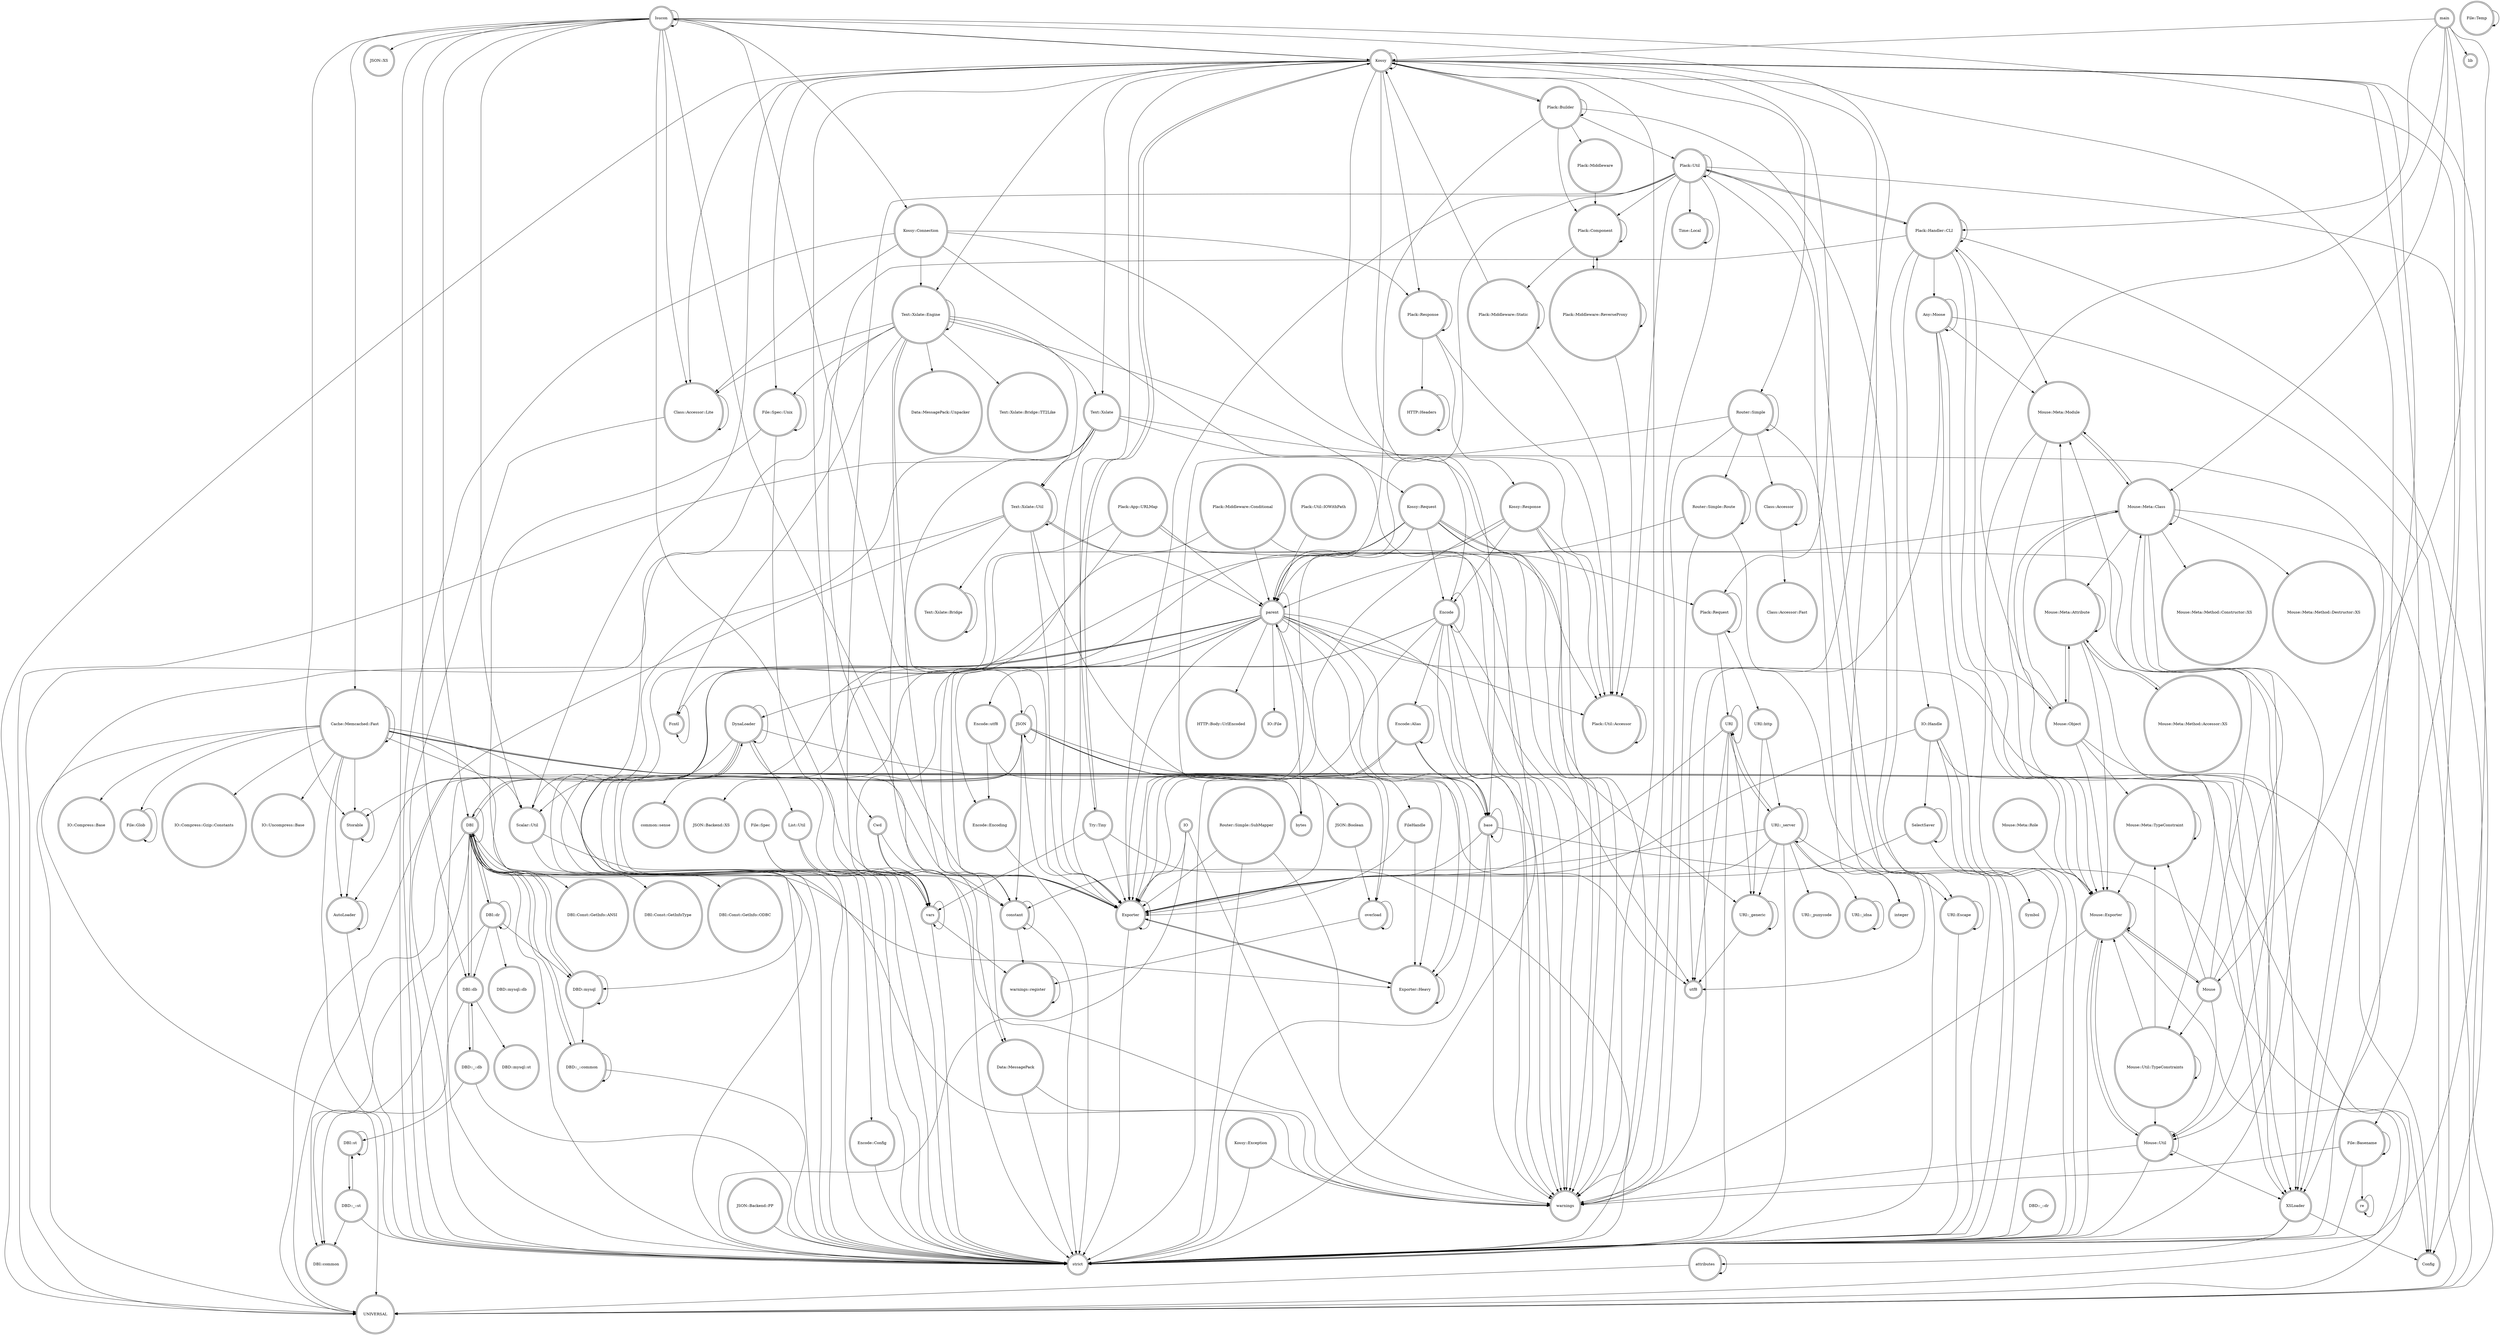 digraph {
graph [overlap=false]
node [shape=doublecircle];
"Isucon" -> "Exporter";
"Plack::Middleware::ReverseProxy" -> "Plack::Util::Accessor";
"Cache::Memcached::Fast" -> "IO::Compress::Base";
"Cache::Memcached::Fast" -> "Cache::Memcached::Fast";
"SelectSaver" -> "Exporter";
"Kossy::Response" -> "Exporter";
"Mouse::Meta::Class" -> "Mouse::Meta::Module";
"Class::Accessor" -> "Class::Accessor";
"Mouse::Meta::Attribute" -> "Mouse::Meta::Method::Accessor::XS";
"constant" -> "constant";
"Mouse::Meta::Module" -> "Mouse::Meta::Class";
"Mouse::Util" -> "Mouse::Util";
"URI::_server" -> "URI::_idna";
"Kossy::Connection" -> "strict";
"FileHandle" -> "Exporter::Heavy";
"DBI" -> "DBI::common";
"File::Spec::Unix" -> "vars";
"base" -> "warnings";
"main" -> "lib";
"DBI::dr" -> "DBI::common";
"Class::Accessor" -> "Class::Accessor::Fast";
"Plack::Builder" -> "Kossy";
"Text::Xslate" -> "XSLoader";
"DBD::_::dr" -> "strict";
"Router::Simple::Route" -> "Router::Simple::Route";
"Router::Simple::Route" -> "strict";
"URI::_server" -> "URI::_generic";
"Isucon" -> "Scalar::Util";
"Text::Xslate::Util" -> "UNIVERSAL";
"overload" -> "overload";
"IO::Handle" -> "Symbol";
"parent" -> "UNIVERSAL";
"Router::Simple::SubMapper" -> "strict";
"overload" -> "warnings::register";
"Any::Moose" -> "warnings";
"Router::Simple::Route" -> "warnings";
"Mouse" -> "Mouse::Util::TypeConstraints";
"Isucon" -> "Kossy::Connection";
"Plack::Handler::CLI" -> "UNIVERSAL";
"Plack::Util" -> "strict";
"Text::Xslate" -> "Data::MessagePack";
"Text::Xslate::Util" -> "Text::Xslate::Util";
"DynaLoader" -> "DBI";
"Kossy::Connection" -> "Plack::Util::Accessor";
"Plack::Middleware::ReverseProxy" -> "Plack::Middleware::ReverseProxy";
"File::Basename" -> "File::Basename";
"DBI::dr" -> "DBI::dr";
"Kossy::Response" -> "Plack::Util::Accessor";
"constant" -> "strict";
"Mouse::Meta::Class" -> "Mouse::Meta::Method::Constructor::XS";
"File::Temp" -> "File::Temp";
"Cache::Memcached::Fast" -> "Storable";
"Mouse::Meta::Method::Accessor::XS" -> "Mouse::Meta::Attribute";
"Kossy::Connection" -> "Class::Accessor::Lite";
"URI" -> "Exporter";
"DBI" -> "strict";
"Plack::App::URLMap" -> "warnings";
"Kossy" -> "Plack::Response";
"File::Basename" -> "re";
"DBI" -> "DBD::_::common";
"base" -> "Exporter";
"Isucon" -> "DBI::db";
"Plack::Builder" -> "Plack::Util";
"Cwd" -> "vars";
"parent" -> "Exporter";
"parent" -> "Exporter::Heavy";
"Mouse::Exporter" -> "UNIVERSAL";
"Any::Moose" -> "strict";
"parent" -> "Config";
"Kossy" -> "UNIVERSAL";
"Plack::App::URLMap" -> "parent";
"JSON" -> "strict";
"JSON" -> "base";
"Cache::Memcached::Fast" -> "utf8";
"DBD::_::db" -> "strict";
"Kossy::Exception" -> "warnings";
"URI" -> "utf8";
"DBI" -> "DBI::dr";
"Plack::Builder" -> "Plack::Builder";
"IO::Handle" -> "XSLoader";
"SelectSaver" -> "Symbol";
"Kossy::Request" -> "Plack::Request";
"Fcntl" -> "Fcntl";
"DynaLoader" -> "DBD::mysql";
"Kossy" -> "Class::Accessor::Lite";
"Kossy" -> "warnings";
"Cache::Memcached::Fast" -> "Scalar::Util";
"IO::Handle" -> "Exporter";
"Mouse::Meta::Attribute" -> "Mouse::Meta::Attribute";
"Plack::Handler::CLI" -> "Mouse::Meta::Module";
"Router::Simple" -> "Class::Accessor";
"attributes" -> "attributes";
"Plack::Util" -> "Plack::Util::Accessor";
"URI::Escape" -> "URI::Escape";
"main" -> "strict";
"URI::Escape" -> "strict";
"URI::_server" -> "URI::_server";
"parent" -> "HTTP::Body::UrlEncoded";
"Kossy" -> "utf8";
"Exporter" -> "Exporter::Heavy";
"DBD::_::common" -> "DBI";
"DBI" -> "Exporter::Heavy";
"Mouse::Meta::Role" -> "Mouse::Exporter";
"Plack::Handler::CLI" -> "constant";
"DBI::dr" -> "DBD::mysql::db";
"Kossy::Response" -> "parent";
"DBD::mysql" -> "DBD::mysql";
"Kossy" -> "Plack::Builder";
"Router::Simple::SubMapper" -> "Exporter";
"Router::Simple" -> "Router::Simple::Route";
"Isucon" -> "Isucon";
"Router::Simple" -> "Router::Simple";
"Kossy" -> "Exporter";
"Kossy::Request" -> "Exporter";
"Try::Tiny" -> "strict";
"parent" -> "DynaLoader";
"Plack::Component" -> "Plack::Component";
"Encode::Alias" -> "Exporter";
"attributes" -> "UNIVERSAL";
"Text::Xslate::Engine" -> "Text::Xslate::Util";
"Text::Xslate" -> "UNIVERSAL";
"Kossy" -> "Scalar::Util";
"Isucon" -> "warnings";
"DBD::_::common" -> "strict";
"Mouse::Exporter" -> "warnings";
"URI" -> "URI::_generic";
"Plack::Util" -> "Time::Local";
"DBI" -> "DynaLoader";
"vars" -> "warnings::register";
"Encode::Alias" -> "strict";
"Mouse::Util" -> "XSLoader";
"Plack::Middleware::Static" -> "Plack::Middleware::Static";
"Plack::Response" -> "Plack::Response";
"Kossy::Connection" -> "Text::Xslate::Engine";
"Isucon" -> "DBI";
"Mouse::Meta::Class" -> "Scalar::Util";
"DBI::dr" -> "DBI::db";
"parent" -> "warnings";
"Try::Tiny" -> "Kossy";
"Mouse::Object" -> "Mouse::Meta::TypeConstraint";
"Isucon" -> "Kossy";
"File::Spec::Unix" -> "strict";
"main" -> "Mouse::Meta::Class";
"Isucon" -> "JSON::XS";
"Mouse::Exporter" -> "Mouse";
"DynaLoader" -> "List::Util";
"DynaLoader" -> "DynaLoader";
"Text::Xslate::Engine" -> "Text::Xslate::Bridge::TT2Like";
"DBD::mysql" -> "DBI";
"Any::Moose" -> "Mouse::Exporter";
"DBD::_::db" -> "DBI::db";
"Kossy::Connection" -> "warnings";
"Text::Xslate::Bridge" -> "Text::Xslate::Bridge";
"main" -> "Plack::Handler::CLI";
"main" -> "Mouse";
"Cache::Memcached::Fast" -> "XSLoader";
"DBD::_::common" -> "DBD::_::common";
"Text::Xslate::Engine" -> "Kossy::Request";
"DBI" -> "DBI::db";
"parent" -> "parent";
"Text::Xslate::Util" -> "warnings";
"Mouse::Exporter" -> "Mouse::Exporter";
"JSON" -> "constant";
"base" -> "base";
"IO" -> "warnings";
"constant" -> "warnings::register";
"Mouse::Meta::Attribute" -> "Mouse::Exporter";
"IO::Handle" -> "SelectSaver";
"Mouse::Meta::Class" -> "Mouse::Meta::Method::Destructor::XS";
"Mouse::Exporter" -> "strict";
"Encode" -> "Exporter";
"List::Util" -> "strict";
"Kossy::Request" -> "parent";
"Encode::Encoding" -> "strict";
"Kossy" -> "Config";
"Plack::Component" -> "Plack::Middleware::ReverseProxy";
"URI::_generic" -> "utf8";
"Cwd" -> "Exporter";
"URI::_generic" -> "URI::_generic";
"Encode" -> "utf8";
"Plack::Middleware" -> "Plack::Component";
"XSLoader" -> "attributes";
"Cache::Memcached::Fast" -> "strict";
"Mouse::Util" -> "Mouse::Exporter";
"Any::Moose" -> "Mouse::Meta::Module";
"DynaLoader" -> "Storable";
"File::Spec" -> "vars";
"JSON" -> "XSLoader";
"re" -> "re";
"Plack::Builder" -> "Plack::Component";
"Plack::Response" -> "Plack::Util::Accessor";
"Kossy::Response" -> "strict";
"Plack::Response" -> "Kossy::Response";
"Mouse::Util" -> "strict";
"URI::_server" -> "URI::_punycode";
"Mouse::Meta::Module" -> "strict";
"URI::_idna" -> "URI::_idna";
"Mouse::Meta::Module" -> "Mouse::Exporter";
"Plack::Util" -> "Plack::Util";
"main" -> "Mouse::Object";
"Encode::utf8" -> "bytes";
"parent" -> "Fcntl";
"Plack::Util" -> "Config";
"URI" -> "URI::_server";
"Plack::Builder" -> "parent";
"Kossy" -> "Router::Simple";
"Text::Xslate::Engine" -> "Fcntl";
"Text::Xslate::Util" -> "base";
"Encode" -> "Encode::utf8";
"DynaLoader" -> "Config";
"JSON" -> "UNIVERSAL";
"vars" -> "strict";
"Kossy" -> "Isucon";
"Router::Simple" -> "strict";
"Exporter::Heavy" -> "Exporter::Heavy";
"Kossy::Request" -> "Encode";
"Plack::Util" -> "parent";
"Kossy" -> "Try::Tiny";
"Text::Xslate::Engine" -> "Text::Xslate";
"Plack::Request" -> "URI::http";
"parent" -> "bytes";
"Router::Simple::SubMapper" -> "warnings";
"Plack::Response" -> "HTTP::Headers";
"File::Spec::Unix" -> "File::Spec::Unix";
"Cwd" -> "strict";
"Text::Xslate::Util" -> "Exporter";
"DBI::db" -> "DBI";
"Text::Xslate::Util" -> "Text::Xslate::Bridge";
"Exporter" -> "Exporter";
"base" -> "UNIVERSAL";
"Plack::Builder" -> "strict";
"Mouse::Object" -> "Mouse::Util";
"Cache::Memcached::Fast" -> "UNIVERSAL";
"Mouse::Util::TypeConstraints" -> "Mouse::Util";
"DBI::db" -> "DBD::mysql::st";
"Kossy" -> "Text::Xslate::Engine";
"Mouse::Meta::Class" -> "Mouse::Meta::Class";
"Exporter::Heavy" -> "Exporter";
"Mouse::Meta::Attribute" -> "Mouse::Meta::Module";
"Isucon" -> "Cache::Memcached::Fast";
"Encode::Alias" -> "Encode::Alias";
"warnings::register" -> "warnings::register";
"Mouse::Exporter" -> "Mouse::Util";
"DBI::dr" -> "DBI";
"Mouse::Meta::TypeConstraint" -> "Mouse::Meta::TypeConstraint";
"DBI" -> "DBD::mysql";
"DBD::_::st" -> "DBI::common";
"DBI" -> "Exporter";
"SelectSaver" -> "SelectSaver";
"URI::_server" -> "URI::Escape";
"Kossy" -> "Cwd";
"Plack::Builder" -> "Plack::Middleware";
"Mouse::Util" -> "warnings";
"Text::Xslate::Engine" -> "File::Spec::Unix";
"Kossy::Request" -> "XSLoader";
"Kossy::Request" -> "URI::_generic";
"Mouse" -> "Mouse::Meta::Class";
"Kossy" -> "base";
"Mouse" -> "Mouse::Meta::Module";
"URI::http" -> "URI::_generic";
"Mouse::Object" -> "Mouse::Meta::Attribute";
"Cache::Memcached::Fast" -> "warnings";
"URI::_server" -> "integer";
"Isucon" -> "Storable";
"Class::Accessor::Lite" -> "strict";
"Plack::Util::IOWithPath" -> "parent";
"AutoLoader" -> "AutoLoader";
"Isucon" -> "JSON";
"DBI" -> "vars";
"Encode::Alias" -> "base";
"parent" -> "vars";
"Cache::Memcached::Fast" -> "bytes";
"Encode" -> "Encode::Encoding";
"JSON" -> "JSON::Boolean";
"Scalar::Util" -> "strict";
"Mouse::Util::TypeConstraints" -> "Mouse::Meta::TypeConstraint";
"Cache::Memcached::Fast" -> "Exporter";
"Text::Xslate::Engine" -> "Data::MessagePack::Unpacker";
"Cache::Memcached::Fast" -> "Exporter::Heavy";
"Data::MessagePack" -> "strict";
"DBI" -> "DBI::Const::GetInfo::ANSI";
"Text::Xslate" -> "Text::Xslate::Util";
"Plack::Handler::CLI" -> "Plack::Util";
"JSON" -> "Exporter::Heavy";
"Plack::Handler::CLI" -> "URI::Escape";
"DBI::db" -> "DBD::_::db";
"Mouse::Meta::Class" -> "Mouse::Meta::Attribute";
"DBD::mysql" -> "DBD::_::common";
"HTTP::Headers" -> "HTTP::Headers";
"Mouse" -> "Mouse::Exporter";
"Encode::Config" -> "strict";
"List::Util" -> "vars";
"Kossy" -> "Plack::Request";
"Router::Simple" -> "warnings";
"Router::Simple" -> "Exporter";
"Encode::Alias" -> "warnings";
"Kossy" -> "XSLoader";
"JSON::Boolean" -> "overload";
"Kossy::Request" -> "Encode::Config";
"Encode::utf8" -> "Encode::Encoding";
"Kossy::Connection" -> "Plack::Response";
"Plack::Request" -> "URI";
"Storable" -> "AutoLoader";
"base" -> "strict";
"Mouse::Meta::Attribute" -> "Mouse::Util::TypeConstraints";
"URI::_server" -> "URI";
"File::Spec" -> "strict";
"Plack::App::URLMap" -> "constant";
"JSON" -> "JSON::Backend::XS";
"Mouse::Meta::TypeConstraint" -> "Mouse::Exporter";
"Text::Xslate" -> "warnings";
"DBD::_::st" -> "DBI::st";
"vars" -> "vars";
"Mouse" -> "Mouse::Util";
"File::Glob" -> "File::Glob";
"IO" -> "strict";
"IO" -> "Exporter";
"Kossy" -> "Text::Xslate";
"Kossy" -> "File::Basename";
"Cache::Memcached::Fast" -> "IO::Compress::Gzip::Constants";
"JSON" -> "JSON";
"JSON" -> "Exporter";
"Plack::Handler::CLI" -> "Any::Moose";
"Text::Xslate::Util" -> "strict";
"Text::Xslate::Engine" -> "Data::MessagePack";
"Storable" -> "Storable";
"Plack::Middleware::Conditional" -> "Plack::Util::Accessor";
"DBI::dr" -> "DBD::mysql";
"Plack::Middleware::ReverseProxy" -> "Plack::Component";
"Kossy" -> "File::Spec::Unix";
"Encode" -> "warnings";
"DBI" -> "DBI::Const::GetInfoType";
"Isucon" -> "XSLoader";
"Kossy::Request" -> "strict";
"Plack::Util" -> "Plack::Handler::CLI";
"Plack::Middleware::Conditional" -> "strict";
"Plack::Handler::CLI" -> "Mouse::Exporter";
"Plack::Handler::CLI" -> "Plack::Handler::CLI";
"Plack::Request" -> "Plack::Request";
"XSLoader" -> "Config";
"Plack::Middleware::Static" -> "Plack::Util::Accessor";
"Isucon" -> "utf8";
"Cache::Memcached::Fast" -> "File::Glob";
"DBD::_::db" -> "DBI::st";
"Exporter" -> "strict";
"Kossy" -> "strict";
"Mouse::Object" -> "Plack::Handler::CLI";
"Isucon" -> "strict";
"Plack::Util" -> "vars";
"Plack::Util::Accessor" -> "Plack::Util::Accessor";
"DBI::db" -> "DBI::common";
"DBD::_::st" -> "strict";
"URI" -> "strict";
"Kossy::Exception" -> "strict";
"Plack::Middleware::Conditional" -> "parent";
"Router::Simple::Route" -> "parent";
"Plack::Util" -> "warnings";
"Kossy::Response" -> "warnings";
"Kossy" -> "Kossy";
"XSLoader" -> "strict";
"JSON::Backend::PP" -> "strict";
"DBI" -> "DBI::Const::GetInfo::ODBC";
"Text::Xslate::Engine" -> "Scalar::Util";
"Plack::Util" -> "Exporter";
"FileHandle" -> "Exporter";
"Mouse::Object" -> "Mouse::Exporter";
"parent" -> "base";
"URI::_server" -> "strict";
"Encode" -> "Encode::Alias";
"Mouse" -> "Mouse::Meta::TypeConstraint";
"JSON" -> "common::sense";
"main" -> "Kossy";
"Kossy" -> "Encode";
"Mouse::Util::TypeConstraints" -> "Mouse::Exporter";
"Text::Xslate::Engine" -> "Text::Xslate::Engine";
"IO::Handle" -> "strict";
"URI" -> "URI";
"Plack::Util" -> "Plack::Component";
"Time::Local" -> "Time::Local";
"parent" -> "strict";
"JSON" -> "overload";
"parent" -> "Plack::Util::Accessor";
"parent" -> "FileHandle";
"URI::_server" -> "constant";
"Text::Xslate::Util" -> "parent";
"AutoLoader" -> "strict";
"Try::Tiny" -> "vars";
"Kossy::Request" -> "warnings";
"Text::Xslate" -> "strict";
"Encode" -> "strict";
"Plack::Util" -> "integer";
"Isucon" -> "Class::Accessor::Lite";
"Plack::App::URLMap" -> "strict";
"File::Basename" -> "warnings";
"DBI" -> "DBI";
"Plack::Middleware::Static" -> "Kossy";
"Cache::Memcached::Fast" -> "AutoLoader";
"Mouse::Meta::Class" -> "Mouse::Exporter";
"Scalar::Util" -> "vars";
"DBI" -> "UNIVERSAL";
"Mouse::Object" -> "Mouse::Meta::Class";
"DBI::st" -> "DBD::_::st";
"Mouse::Meta::Class" -> "UNIVERSAL";
"Text::Xslate::Engine" -> "Exporter";
"Any::Moose" -> "UNIVERSAL";
"Text::Xslate::Engine" -> "Class::Accessor::Lite";
"Class::Accessor::Lite" -> "Class::Accessor::Lite";
"Encode" -> "base";
"Try::Tiny" -> "Exporter";
"Text::Xslate" -> "Exporter";
"parent" -> "AutoLoader";
"Cache::Memcached::Fast" -> "constant";
"Kossy::Response" -> "Encode";
"URI::_server" -> "Exporter";
"Mouse::Meta::Attribute" -> "Mouse::Object";
"Data::MessagePack" -> "warnings";
"File::Basename" -> "strict";
"Plack::Handler::CLI" -> "IO::Handle";
"DBI::st" -> "DBI::st";
"Mouse::Meta::Class" -> "strict";
"Cache::Memcached::Fast" -> "IO::Uncompress::Base";
"Plack::Component" -> "Plack::Middleware::Static";
"parent" -> "overload";
"Mouse::Meta::Class" -> "Mouse::Util";
"parent" -> "IO::File";
"Mouse::Util::TypeConstraints" -> "Mouse::Util::TypeConstraints";
"parent" -> "constant";
"Any::Moose" -> "Any::Moose";
"Encode" -> "Encode";
"URI::http" -> "URI::_server";
"DynaLoader" -> "vars";
}

